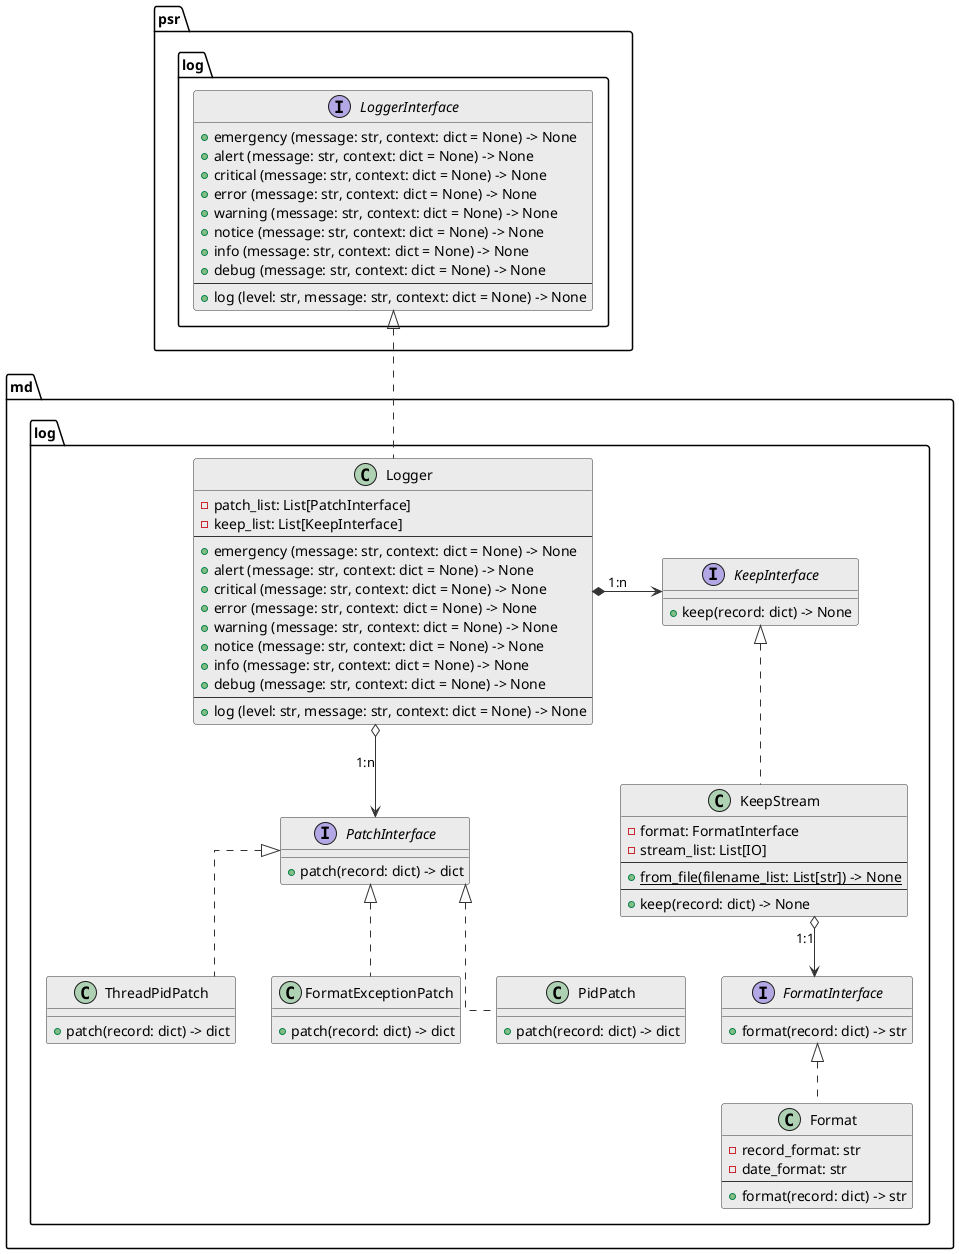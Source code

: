 @startuml

skinparam class {
  BackgroundColor #ebebeb
  ArrowColor      #333
  BorderColor     #333
}

skinparam lineType ortho

package psr.log {
  interface psr.log.LoggerInterface {
    + emergency (message: str, context: dict = None) -> None
    + alert (message: str, context: dict = None) -> None
    + critical (message: str, context: dict = None) -> None
    + error (message: str, context: dict = None) -> None
    + warning (message: str, context: dict = None) -> None
    + notice (message: str, context: dict = None) -> None
    + info (message: str, context: dict = None) -> None
    + debug (message: str, context: dict = None) -> None
    ---
    + log (level: str, message: str, context: dict = None) -> None
  }
}

package md.log {
  class md.log.Logger implements psr.log.LoggerInterface {
    - patch_list: List[PatchInterface]
    - keep_list: List[KeepInterface]
    ---
    + emergency (message: str, context: dict = None) -> None
    + alert (message: str, context: dict = None) -> None
    + critical (message: str, context: dict = None) -> None
    + error (message: str, context: dict = None) -> None
    + warning (message: str, context: dict = None) -> None
    + notice (message: str, context: dict = None) -> None
    + info (message: str, context: dict = None) -> None
    + debug (message: str, context: dict = None) -> None
    ---
    + log (level: str, message: str, context: dict = None) -> None
  }

  interface md.log.KeepInterface {
    + keep(record: dict) -> None
  }

  interface md.log.PatchInterface {
    + patch(record: dict) -> dict
  }

  interface md.log.FormatInterface {
    + format(record: dict) -> str
  }

  class md.log.Format implements md.log.FormatInterface {
    - record_format: str
    - date_format: str
    ---
    + format(record: dict) -> str
  }

  class md.log.ThreadPidPatch implements md.log.PatchInterface {
    + patch(record: dict) -> dict
  }
  class md.log.FormatExceptionPatch implements md.log.PatchInterface {
    + patch(record: dict) -> dict
  }

  class md.log.KeepStream implements md.log.KeepInterface {
    - format: FormatInterface
    - stream_list: List[IO]
    ---
    + {static} from_file(filename_list: List[str]) -> None
    ---
    + keep(record: dict) -> None
  }

  class md.log.PidPatch implements md.log.PatchInterface {
    + patch(record: dict) -> dict
  }

  md.log.Logger o--> md.log.PatchInterface : "1:n"
  md.log.Logger *-> md.log.KeepInterface : "1:n"
  md.log.KeepStream o--> md.log.FormatInterface : "1:1"
}

@enduml
